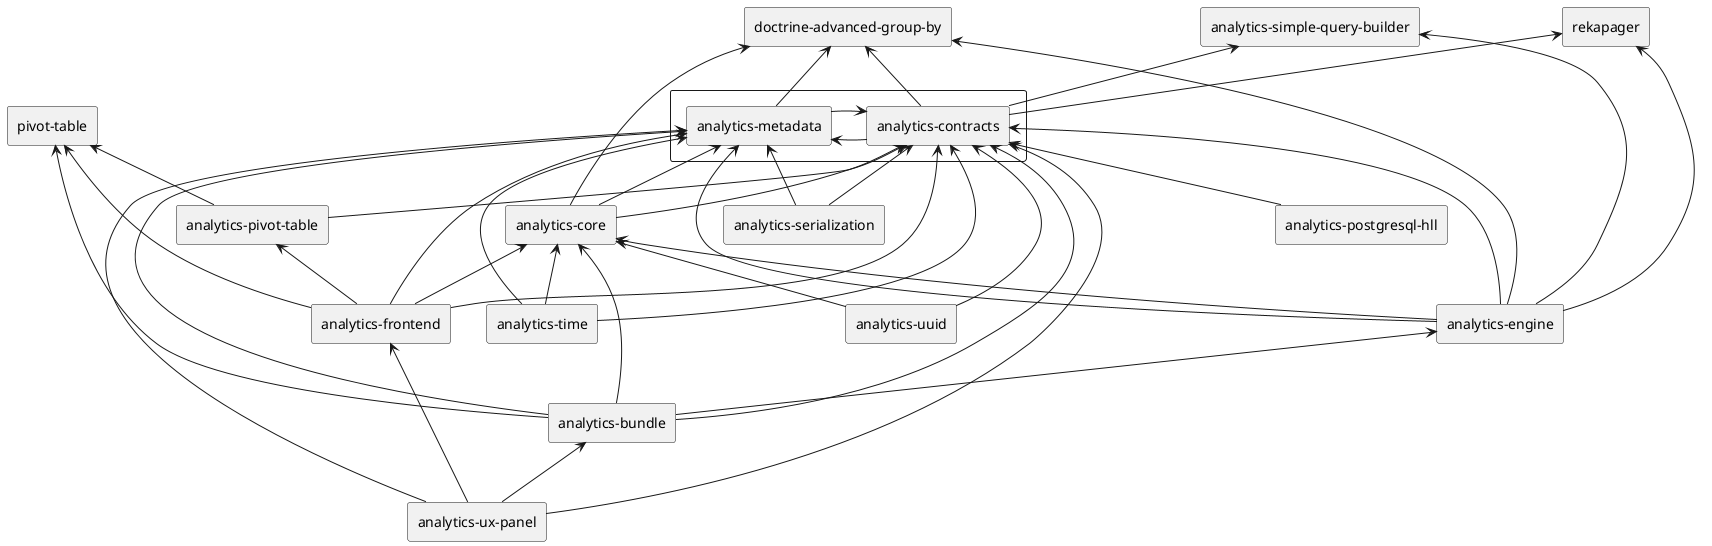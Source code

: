 @startuml architecture
skinparam componentStyle rectangle

component {
    [analytics-contracts]
    [analytics-metadata]
}

[doctrine-advanced-group-by] <-- [analytics-contracts]
[analytics-simple-query-builder] <-- [analytics-contracts]
[analytics-metadata] <- [analytics-contracts]
[rekapager] <-- [analytics-contracts]

[analytics-metadata] <-- [analytics-core]
[analytics-contracts] <-- [analytics-core]
[doctrine-advanced-group-by] <-- [analytics-core]

[analytics-core] <-- [analytics-engine]
[analytics-contracts] <-- [analytics-engine]
[analytics-metadata] <-- [analytics-engine]
' [analytics-ux-panel] <..[analytics-engine]
[analytics-simple-query-builder] <-- [analytics-engine]
[rekapager] <-- [analytics-engine]
[doctrine-advanced-group-by] <-- [analytics-engine]

[analytics-core] <-- [analytics-bundle]
[analytics-contracts] <-- [analytics-bundle]
[analytics-metadata] <-- [analytics-bundle]
[analytics-engine] <-- [analytics-bundle]
[pivot-table] <-- [analytics-bundle]
' [analytics-uuid] <.. [analytics-bundle]
' [analytics-time] <.. [analytics-bundle]
' [analytics-postgresql-hll] <.. [analytics-bundle]
' [analytics-frontend] <.. [analytics-bundle]
' [analytics-pivot-table] <.. [analytics-bundle]

[analytics-contracts] <-- [analytics-frontend]
[analytics-core] <-- [analytics-frontend]
[analytics-metadata] <-- [analytics-frontend]
[analytics-pivot-table] <-- [analytics-frontend]
[pivot-table] <-- [analytics-frontend]

[analytics-bundle] <-- [analytics-ux-panel]
[analytics-contracts] <-- [analytics-ux-panel]
[analytics-frontend] <-- [analytics-ux-panel]
[analytics-metadata] <-- [analytics-ux-panel]

[analytics-contracts] <- [analytics-metadata]
[doctrine-advanced-group-by] <-- [analytics-metadata]

[analytics-contracts] <-- [analytics-serialization]
[analytics-metadata] <-- [analytics-serialization]

[analytics-core] <-- [analytics-time]
[analytics-contracts] <-- [analytics-time]
[analytics-metadata] <-- [analytics-time]
' [analytics-ux-panel] <.. [analytics-time]
' [analytics-frontend] <.. [analytics-time]

[analytics-contracts] <-- [analytics-postgresql-hll]

[analytics-contracts] <-- [analytics-uuid]
[analytics-core] <-- [analytics-uuid]

[analytics-contracts] <-- [analytics-pivot-table]
[pivot-table] <-- [analytics-pivot-table]

@enduml